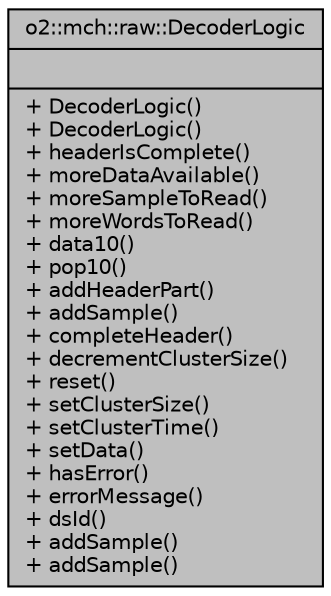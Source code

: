 digraph "o2::mch::raw::DecoderLogic"
{
 // INTERACTIVE_SVG=YES
  bgcolor="transparent";
  edge [fontname="Helvetica",fontsize="10",labelfontname="Helvetica",labelfontsize="10"];
  node [fontname="Helvetica",fontsize="10",shape=record];
  Node1 [label="{o2::mch::raw::DecoderLogic\n||+ DecoderLogic()\l+ DecoderLogic()\l+ headerIsComplete()\l+ moreDataAvailable()\l+ moreSampleToRead()\l+ moreWordsToRead()\l+ data10()\l+ pop10()\l+ addHeaderPart()\l+ addSample()\l+ completeHeader()\l+ decrementClusterSize()\l+ reset()\l+ setClusterSize()\l+ setClusterTime()\l+ setData()\l+ hasError()\l+ errorMessage()\l+ dsId()\l+ addSample()\l+ addSample()\l}",height=0.2,width=0.4,color="black", fillcolor="grey75", style="filled", fontcolor="black"];
}
